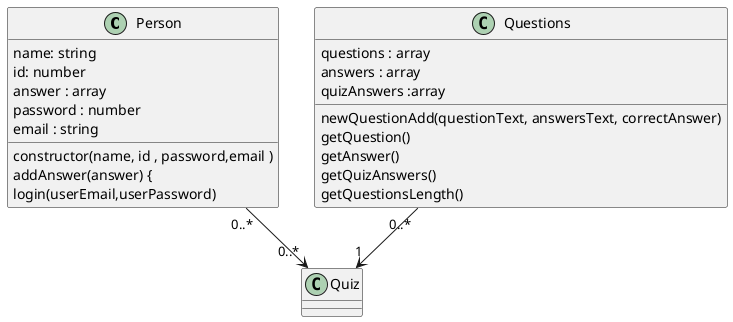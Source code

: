 @startuml Quiz_Project class Diagram
class Person {
  name: string
    id: number
    answer : array
    password : number
    email : string
  constructor(name, id , password,email )
  addAnswer(answer) {
  login(userEmail,userPassword)
  }

class Questions {
  questions : array
  answers : array
  quizAnswers :array
  newQuestionAdd(questionText, answersText, correctAnswer)
  getQuestion()
  getAnswer()
  getQuizAnswers()
  getQuestionsLength()
}

class Quiz {

}

Questions "0..*" --> "1"Quiz
Person"0..*" --> "0..*"Quiz

@enduml